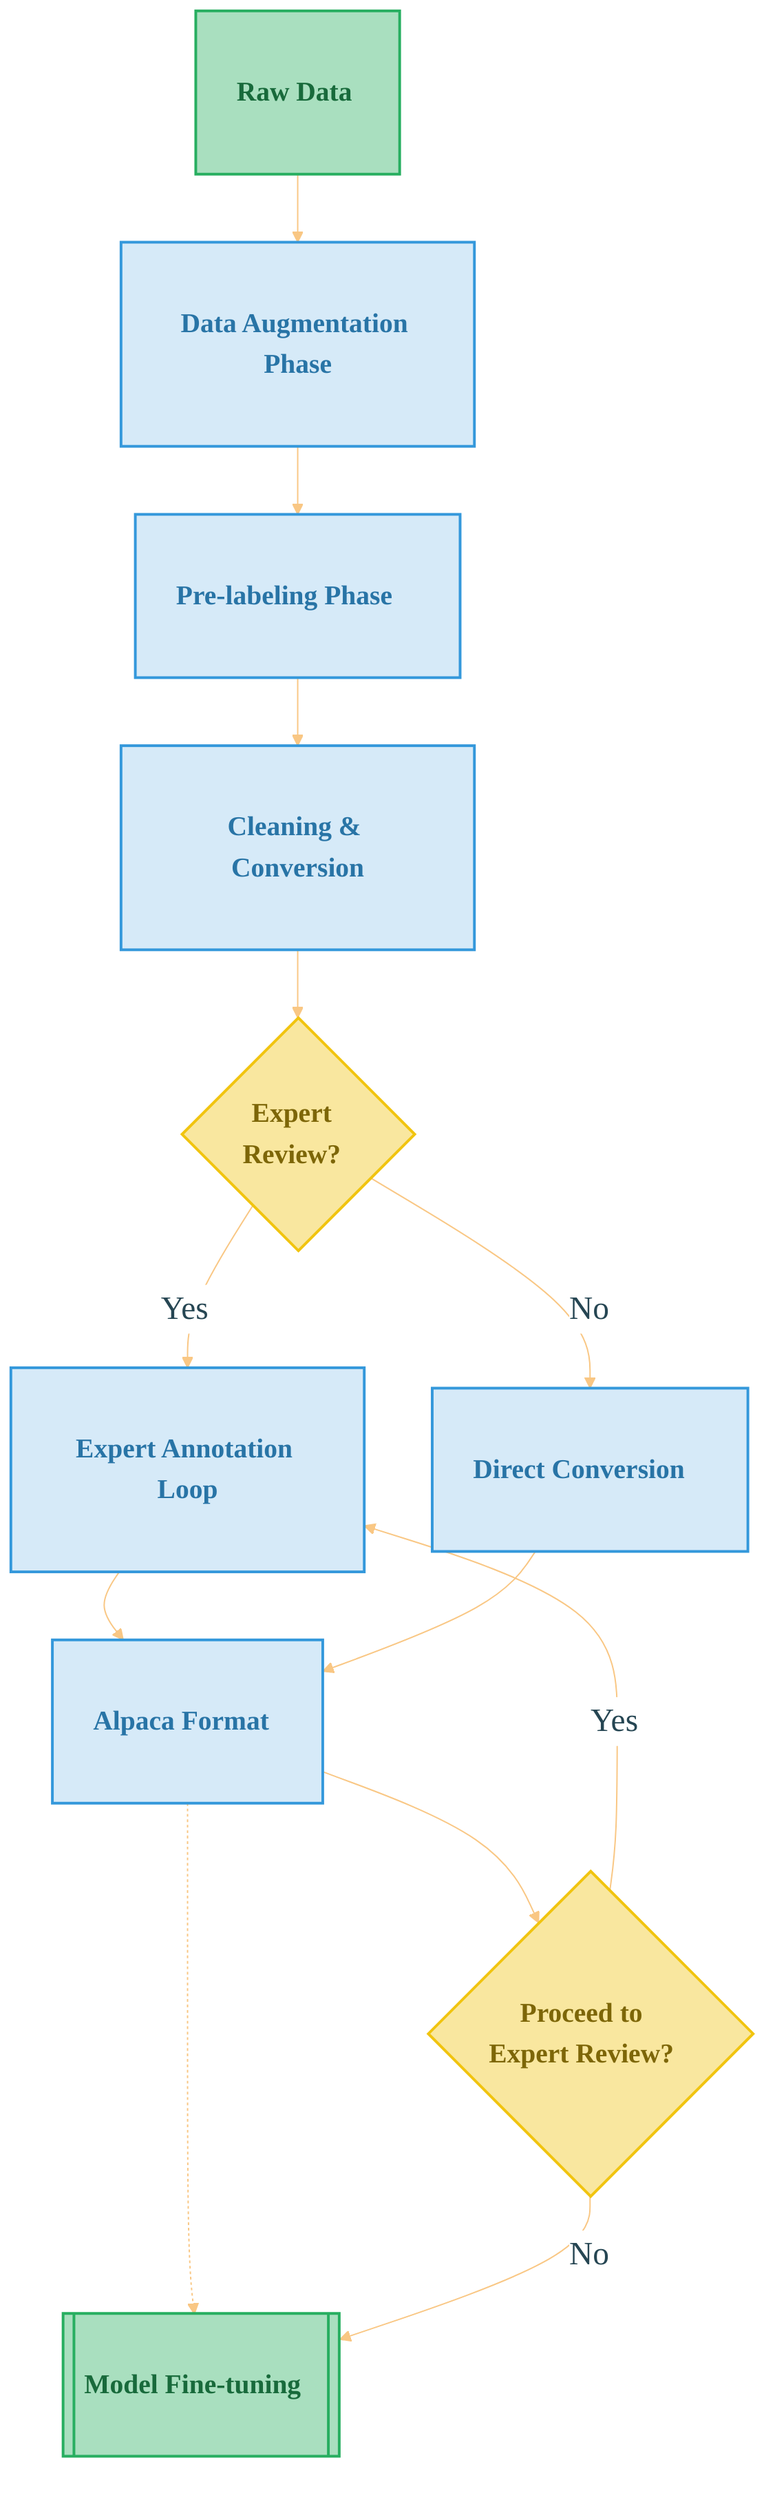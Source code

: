 %%{init: {
 'theme': 'base',
'themeVariables': {
'primaryColor': '#ffffff',
'primaryTextColor': '#264653',
'primaryBorderColor': '#f9c784',
'lineColor': '#f9c784',
'clusterBkg': 'transparent',
'clusterBorder': 'transparent',
'fontFamily': 'Arial, Helvetica, sans-serif',
'flowchart': {
'nodeSpacing': 25,
'rankSpacing': 30,
'curve': 'basis'
}
}
}}%%
flowchart TB
A[Raw Data] --> B[Data Augmentation Phase]
B --> C[Pre-labeling Phase]
C --> D[Cleaning & Conversion]
D --> E{Expert<br>Review?}
E -->|"<font size=5>Yes</font>"| F[Expert Annotation Loop]
E -->|"<font size=5>No</font>"| G[Direct Conversion]
F --> H[Alpaca Format]
G --> H
H --> I{Proceed to<br>Expert Review?}
H -.-> J[[Model Fine-tuning]]
I -->|"<font size=5>Yes</font>"| F
I -->|"<font size=5>No</font>"| J
%% Improved styling
classDef phase fill:#D6EAF8,stroke:#3498DB,stroke-width:2px,color:#2874A6,text-align:center,font-size:20px,font-weight:bold,border-radius:5px,padding:8px
classDef decision fill:#F9E79F,stroke:#F1C40F,stroke-width:2px,color:#7D6608,text-align:center,font-size:20px,font-weight:bold,width:120px,height:120px
classDef final fill:#A9DFBF,stroke:#27AE60,stroke-width:2px,color:#186A3B,text-align:center,font-size:20px,font-weight:bold,border-radius:5px,padding:8px
class A,J final
class B,C,D,F,G,H phase
class E,I decision